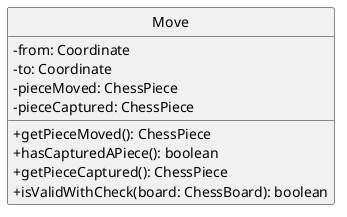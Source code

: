 @startuml
hide circle
skinparam classAttributeIconSize 0

class Move {
  - from: Coordinate
  - to: Coordinate
  - pieceMoved: ChessPiece
  - pieceCaptured: ChessPiece
  + getPieceMoved(): ChessPiece
  + hasCapturedAPiece(): boolean
  + getPieceCaptured(): ChessPiece
  + isValidWithCheck(board: ChessBoard): boolean
}
@enduml

